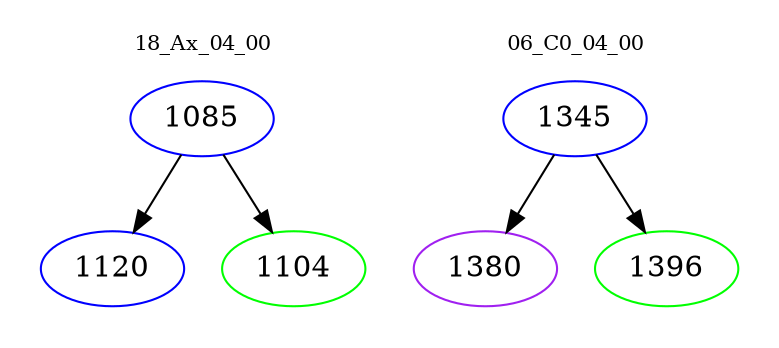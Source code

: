 digraph{
subgraph cluster_0 {
color = white
label = "18_Ax_04_00";
fontsize=10;
T0_1085 [label="1085", color="blue"]
T0_1085 -> T0_1120 [color="black"]
T0_1120 [label="1120", color="blue"]
T0_1085 -> T0_1104 [color="black"]
T0_1104 [label="1104", color="green"]
}
subgraph cluster_1 {
color = white
label = "06_C0_04_00";
fontsize=10;
T1_1345 [label="1345", color="blue"]
T1_1345 -> T1_1380 [color="black"]
T1_1380 [label="1380", color="purple"]
T1_1345 -> T1_1396 [color="black"]
T1_1396 [label="1396", color="green"]
}
}
